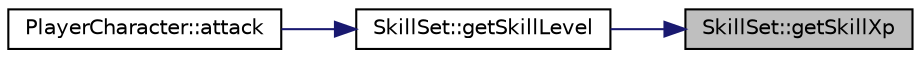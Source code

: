 digraph "SkillSet::getSkillXp"
{
 // LATEX_PDF_SIZE
  edge [fontname="Helvetica",fontsize="10",labelfontname="Helvetica",labelfontsize="10"];
  node [fontname="Helvetica",fontsize="10",shape=record];
  rankdir="RL";
  Node1 [label="SkillSet::getSkillXp",height=0.2,width=0.4,color="black", fillcolor="grey75", style="filled", fontcolor="black",tooltip="Returns the current xp of the skill with the given id. Returns nullopt if the skill doesn't exist."];
  Node1 -> Node2 [dir="back",color="midnightblue",fontsize="10",style="solid",fontname="Helvetica"];
  Node2 [label="SkillSet::getSkillLevel",height=0.2,width=0.4,color="black", fillcolor="white", style="filled",URL="$classSkillSet.html#ac596a383d539ca70c06b65377dfddbc1",tooltip="Returns the level of the skill calculated based on the current xp in the skill. Returns nullopt if th..."];
  Node2 -> Node3 [dir="back",color="midnightblue",fontsize="10",style="solid",fontname="Helvetica"];
  Node3 [label="PlayerCharacter::attack",height=0.2,width=0.4,color="black", fillcolor="white", style="filled",URL="$classPlayerCharacter.html#a48c9398c4d91b8adb78a7fe2a8ad9ddf",tooltip="Performs player's attack on target entity. Calculates hit chance and damage, and on succesful hit app..."];
}
